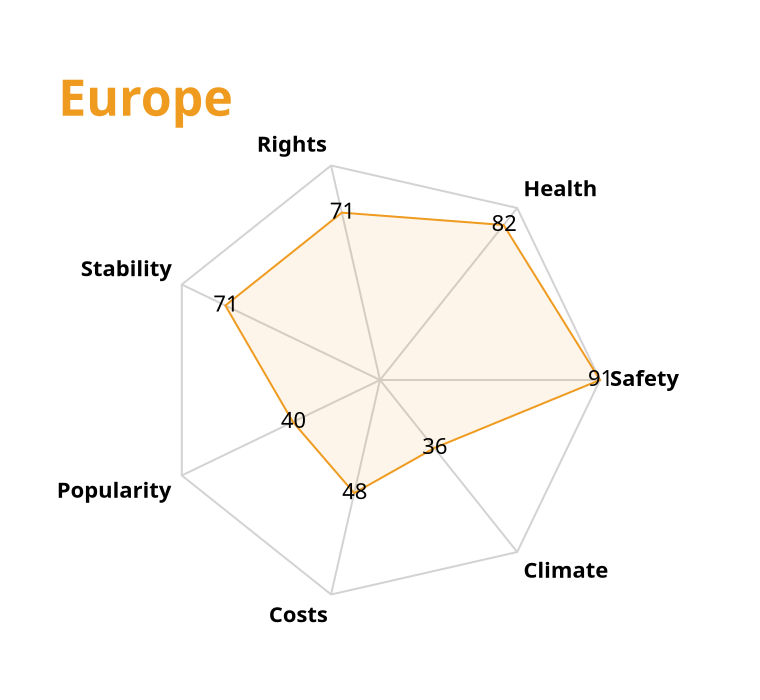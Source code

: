 {
    "$schema": "https://vega.github.io/schema/vega/v5.json",
    "description": "A radar chart example, showing multiple dimensions in a radial layout.",
    "width": 380,
    "height":350,
    "padding": 80,
    "autosize": {"type": "none", "contains": "padding"},
    "title": "Europe",
     "config": {
      "title": {
        "font": "Lucida Sans Unicode",
        "fontSize":25,
        "color": "#ef9b20",
        "anchor": "start"
      }
    },
  
    "signals": [
      {"name": "radius", "update": "width / 2"}
    ],
  
    "data": [
      {
        "name": "table",
        "values": [
          {"Factor": "Stability", "value": 71, "Continent": 0},
          {"Factor": "Rights", "value": 71, "Continent": 0},
          {"Factor": "Health", "value": 82, "Continent": 0},
          {"Factor": "Safety", "value": 91, "Continent": 0},
          {"Factor": "Climate", "value": 36, "Continent": 0},
          {"Factor": "Costs", "value": 48, "Continent": 0},
          {"Factor": "Popularity", "value": 40, "Continent": 0}
        ]
      },
      {
        "name": "Factor",
        "source": "table",
        "transform": [
          {
            "type": "aggregate",
            "groupby": ["Factor"]
          }
        ]
      }
    ],
  
    "scales": [
      {
        "name": "angular",
        "type": "point",
        "range": {"signal": "[-PI, PI]"},
        "padding": 0.5,
        "domain": {"data": "table", "field": "Factor"}
      },
      {
        "name": "radial",
        "type": "linear",
        "range": {"signal": "[0, radius]"},
        "zero": true,
        "nice": false,
        "domain": {"data": "table", "field": "value"},
        "domainMin": 0
      },
      {
        "name": "color",
        "type": "ordinal",
        "domain": {"data": "table", "field": "Continent"},
        "range": ["#ef9b20"]
      }
    ],
  
    "encode": {
      "enter": {
        "x": {"signal": "radius"},
        "y": {"signal": "radius"}
      }
    },
  
    "marks": [
      {
        "type": "group",
        "name": "Continent",
        "zindex": 1,
        "from": {
          "facet": {"data": "table", "name": "facet", "groupby": ["Continent"]}
        },
        "marks": [
          {
            "type": "line",
            "name": "Continent-line",
            "from": {"data": "facet"},
            "encode": {
              "enter": {
                "interpolate": {"value": "linear-closed"},
                "x": {"signal": "scale('radial', datum.value) * cos(scale('angular', datum.Factor))"},
                "y": {"signal": "scale('radial', datum.value) * sin(scale('angular', datum.Factor))"},
                "stroke": {"scale": "color", "field": "Continent"},
                "strokeWidth": {"value": 1},
                "fill": {"scale": "color", "field": "Continent"},
                "fillOpacity": {"value": 0.1}
              }
            }
          },
          {
            "type": "text",
            "name": "value-text",
            "from": {"data": "Continent-line"},
            "encode": {
              "enter": {
                "x": {"signal": "datum.x"},
                "y": {"signal": "datum.y"},
                "text": {"signal": "datum.datum.value"},
                "align": {"value": "center"},
                "baseline": {"value": "middle"},
                "fill": {"value": "black"}
              }
            }
          }
        ]
      },
      {
        "type": "rule",
        "name": "radial-grid",
        "from": {"data": "Factor"},
        "zindex": 0,
        "encode": {
          "enter": {
            "x": {"value": 0},
            "y": {"value": 0},
            "x2": {"signal": "radius * cos(scale('angular', datum.Factor))"},
            "y2": {"signal": "radius * sin(scale('angular', datum.Factor))"},
            "stroke": {"value": "lightgray"},
            "strokeWidth": {"value": 1}
          }
        }
      },
      {
        "type": "text",
        "name": "key-label",
        "from": {"data": "Factor"},
        "zindex": 1,
        "encode": {
          "enter": {
            "x": {"signal": "(radius + 5) * cos(scale('angular', datum.Factor))"},
            "y": {"signal": "(radius + 5) * sin(scale('angular', datum.Factor))"},
            "text": {"field": "Factor"},
            "align": [
              {
                "test": "abs(scale('angular', datum.Factor)) > PI / 2",
                "value": "right"
              },
              {
                "value": "left"
              }
            ],
            "baseline": [
              {
                "test": "scale('angular', datum.Factor) > 0", "value": "top"
              },
              {
                "test": "scale('angular', datum.Factor) == 0", "value": "middle"
              },
              {
                "value": "bottom"
              }
            ],
            
            "fill": {"value": "black"},
            "fontWeight": {"value": "bold"}
          }
        }
      },
      {
        "type": "line",
        "name": "outer-line",
        "from": {"data": "radial-grid"},
        "encode": {
          "enter": {
            "interpolate": {"value": "linear-closed"},
            "x": {"field": "x2"},
            "y": {"field": "y2"},
            "stroke": {"value": "lightgray"},
            "strokeWidth": {"value": 1}
          }
        }
      }
      
    ]
  }
  
